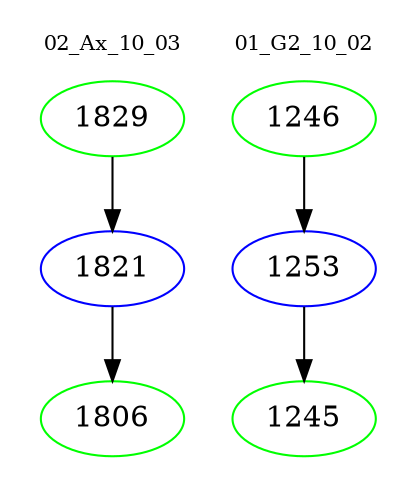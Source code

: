 digraph{
subgraph cluster_0 {
color = white
label = "02_Ax_10_03";
fontsize=10;
T0_1829 [label="1829", color="green"]
T0_1829 -> T0_1821 [color="black"]
T0_1821 [label="1821", color="blue"]
T0_1821 -> T0_1806 [color="black"]
T0_1806 [label="1806", color="green"]
}
subgraph cluster_1 {
color = white
label = "01_G2_10_02";
fontsize=10;
T1_1246 [label="1246", color="green"]
T1_1246 -> T1_1253 [color="black"]
T1_1253 [label="1253", color="blue"]
T1_1253 -> T1_1245 [color="black"]
T1_1245 [label="1245", color="green"]
}
}

